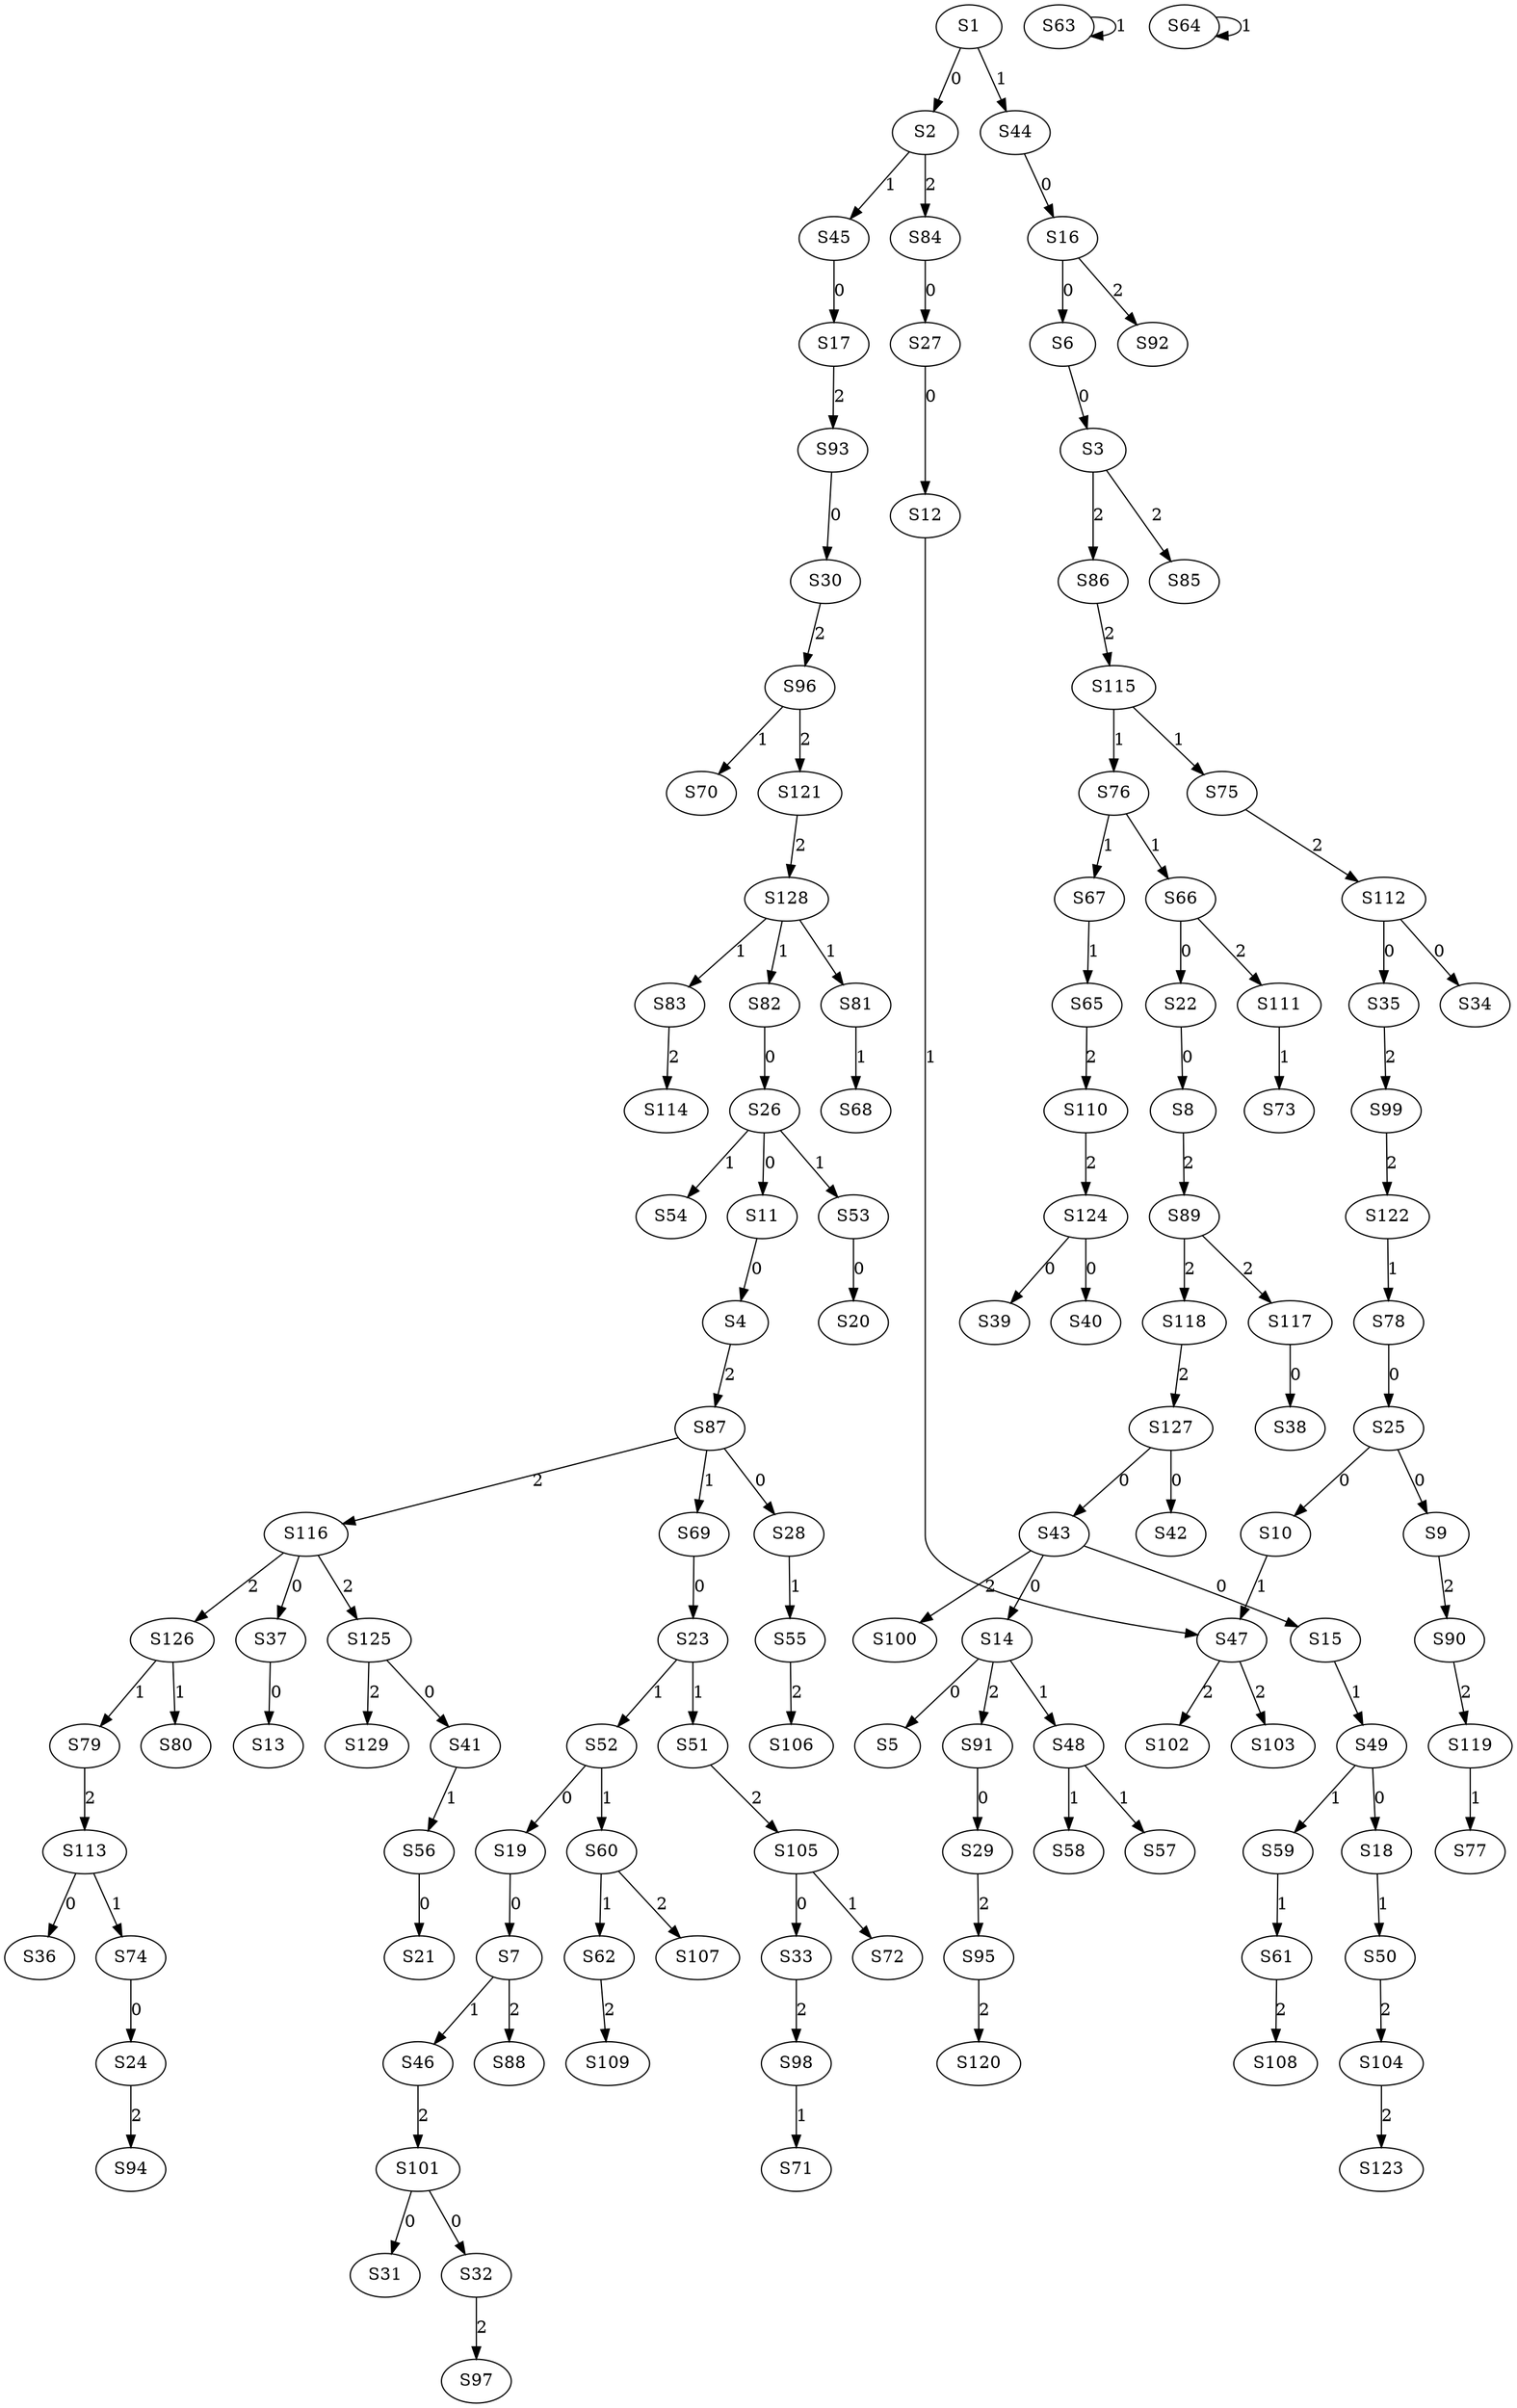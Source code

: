 strict digraph {
	S1 -> S2 [ label = 0 ];
	S6 -> S3 [ label = 0 ];
	S11 -> S4 [ label = 0 ];
	S14 -> S5 [ label = 0 ];
	S16 -> S6 [ label = 0 ];
	S19 -> S7 [ label = 0 ];
	S22 -> S8 [ label = 0 ];
	S25 -> S9 [ label = 0 ];
	S25 -> S10 [ label = 0 ];
	S26 -> S11 [ label = 0 ];
	S27 -> S12 [ label = 0 ];
	S37 -> S13 [ label = 0 ];
	S43 -> S14 [ label = 0 ];
	S43 -> S15 [ label = 0 ];
	S44 -> S16 [ label = 0 ];
	S45 -> S17 [ label = 0 ];
	S49 -> S18 [ label = 0 ];
	S52 -> S19 [ label = 0 ];
	S53 -> S20 [ label = 0 ];
	S56 -> S21 [ label = 0 ];
	S66 -> S22 [ label = 0 ];
	S69 -> S23 [ label = 0 ];
	S74 -> S24 [ label = 0 ];
	S78 -> S25 [ label = 0 ];
	S82 -> S26 [ label = 0 ];
	S84 -> S27 [ label = 0 ];
	S87 -> S28 [ label = 0 ];
	S91 -> S29 [ label = 0 ];
	S93 -> S30 [ label = 0 ];
	S101 -> S31 [ label = 0 ];
	S101 -> S32 [ label = 0 ];
	S105 -> S33 [ label = 0 ];
	S112 -> S34 [ label = 0 ];
	S112 -> S35 [ label = 0 ];
	S113 -> S36 [ label = 0 ];
	S116 -> S37 [ label = 0 ];
	S117 -> S38 [ label = 0 ];
	S124 -> S39 [ label = 0 ];
	S124 -> S40 [ label = 0 ];
	S125 -> S41 [ label = 0 ];
	S127 -> S42 [ label = 0 ];
	S127 -> S43 [ label = 0 ];
	S1 -> S44 [ label = 1 ];
	S2 -> S45 [ label = 1 ];
	S7 -> S46 [ label = 1 ];
	S12 -> S47 [ label = 1 ];
	S14 -> S48 [ label = 1 ];
	S15 -> S49 [ label = 1 ];
	S18 -> S50 [ label = 1 ];
	S23 -> S51 [ label = 1 ];
	S23 -> S52 [ label = 1 ];
	S26 -> S53 [ label = 1 ];
	S26 -> S54 [ label = 1 ];
	S28 -> S55 [ label = 1 ];
	S41 -> S56 [ label = 1 ];
	S48 -> S57 [ label = 1 ];
	S48 -> S58 [ label = 1 ];
	S49 -> S59 [ label = 1 ];
	S52 -> S60 [ label = 1 ];
	S59 -> S61 [ label = 1 ];
	S60 -> S62 [ label = 1 ];
	S63 -> S63 [ label = 1 ];
	S64 -> S64 [ label = 1 ];
	S67 -> S65 [ label = 1 ];
	S76 -> S66 [ label = 1 ];
	S76 -> S67 [ label = 1 ];
	S81 -> S68 [ label = 1 ];
	S87 -> S69 [ label = 1 ];
	S96 -> S70 [ label = 1 ];
	S98 -> S71 [ label = 1 ];
	S105 -> S72 [ label = 1 ];
	S111 -> S73 [ label = 1 ];
	S113 -> S74 [ label = 1 ];
	S115 -> S75 [ label = 1 ];
	S115 -> S76 [ label = 1 ];
	S119 -> S77 [ label = 1 ];
	S122 -> S78 [ label = 1 ];
	S126 -> S79 [ label = 1 ];
	S126 -> S80 [ label = 1 ];
	S128 -> S81 [ label = 1 ];
	S128 -> S82 [ label = 1 ];
	S128 -> S83 [ label = 1 ];
	S2 -> S84 [ label = 2 ];
	S3 -> S85 [ label = 2 ];
	S3 -> S86 [ label = 2 ];
	S4 -> S87 [ label = 2 ];
	S7 -> S88 [ label = 2 ];
	S8 -> S89 [ label = 2 ];
	S9 -> S90 [ label = 2 ];
	S14 -> S91 [ label = 2 ];
	S16 -> S92 [ label = 2 ];
	S17 -> S93 [ label = 2 ];
	S24 -> S94 [ label = 2 ];
	S29 -> S95 [ label = 2 ];
	S30 -> S96 [ label = 2 ];
	S32 -> S97 [ label = 2 ];
	S33 -> S98 [ label = 2 ];
	S35 -> S99 [ label = 2 ];
	S43 -> S100 [ label = 2 ];
	S46 -> S101 [ label = 2 ];
	S47 -> S102 [ label = 2 ];
	S47 -> S103 [ label = 2 ];
	S50 -> S104 [ label = 2 ];
	S51 -> S105 [ label = 2 ];
	S55 -> S106 [ label = 2 ];
	S60 -> S107 [ label = 2 ];
	S61 -> S108 [ label = 2 ];
	S62 -> S109 [ label = 2 ];
	S65 -> S110 [ label = 2 ];
	S66 -> S111 [ label = 2 ];
	S75 -> S112 [ label = 2 ];
	S79 -> S113 [ label = 2 ];
	S83 -> S114 [ label = 2 ];
	S86 -> S115 [ label = 2 ];
	S87 -> S116 [ label = 2 ];
	S89 -> S117 [ label = 2 ];
	S89 -> S118 [ label = 2 ];
	S90 -> S119 [ label = 2 ];
	S95 -> S120 [ label = 2 ];
	S96 -> S121 [ label = 2 ];
	S99 -> S122 [ label = 2 ];
	S104 -> S123 [ label = 2 ];
	S110 -> S124 [ label = 2 ];
	S116 -> S125 [ label = 2 ];
	S116 -> S126 [ label = 2 ];
	S118 -> S127 [ label = 2 ];
	S121 -> S128 [ label = 2 ];
	S125 -> S129 [ label = 2 ];
	S10 -> S47 [ label = 1 ];
}